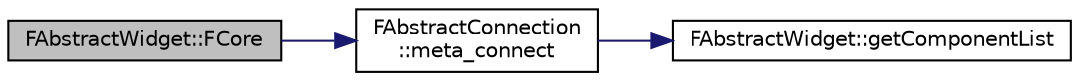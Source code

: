 digraph "FAbstractWidget::FCore"
{
 // INTERACTIVE_SVG=YES
  edge [fontname="Helvetica",fontsize="10",labelfontname="Helvetica",labelfontsize="10"];
  node [fontname="Helvetica",fontsize="10",shape=record];
  rankdir="LR";
  Node15 [label="FAbstractWidget::FCore",height=0.2,width=0.4,color="black", fillcolor="grey75", style="filled", fontcolor="black"];
  Node15 -> Node16 [color="midnightblue",fontsize="10",style="solid",fontname="Helvetica"];
  Node16 [label="FAbstractConnection\l::meta_connect",height=0.2,width=0.4,color="black", fillcolor="white", style="filled",URL="$class_f_abstract_connection.html#afbf1c1d7d9f7f8c39659cff4ce05f87f"];
  Node16 -> Node17 [color="midnightblue",fontsize="10",style="solid",fontname="Helvetica"];
  Node17 [label="FAbstractWidget::getComponentList",height=0.2,width=0.4,color="black", fillcolor="white", style="filled",URL="$class_f_abstract_widget.html#a0275be1c2f0cc30e047cd75d207b59e0"];
}
